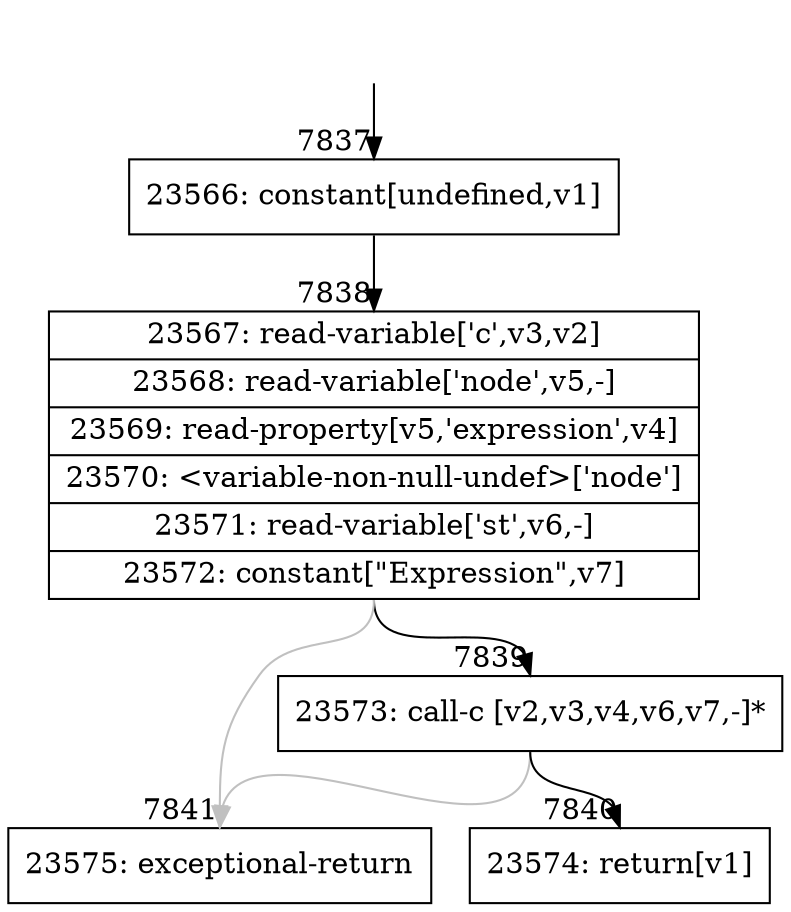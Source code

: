 digraph {
rankdir="TD"
BB_entry424[shape=none,label=""];
BB_entry424 -> BB7837 [tailport=s, headport=n, headlabel="    7837"]
BB7837 [shape=record label="{23566: constant[undefined,v1]}" ] 
BB7837 -> BB7838 [tailport=s, headport=n, headlabel="      7838"]
BB7838 [shape=record label="{23567: read-variable['c',v3,v2]|23568: read-variable['node',v5,-]|23569: read-property[v5,'expression',v4]|23570: \<variable-non-null-undef\>['node']|23571: read-variable['st',v6,-]|23572: constant[\"Expression\",v7]}" ] 
BB7838 -> BB7839 [tailport=s, headport=n, headlabel="      7839"]
BB7838 -> BB7841 [tailport=s, headport=n, color=gray, headlabel="      7841"]
BB7839 [shape=record label="{23573: call-c [v2,v3,v4,v6,v7,-]*}" ] 
BB7839 -> BB7840 [tailport=s, headport=n, headlabel="      7840"]
BB7839 -> BB7841 [tailport=s, headport=n, color=gray]
BB7840 [shape=record label="{23574: return[v1]}" ] 
BB7841 [shape=record label="{23575: exceptional-return}" ] 
//#$~ 7292
}

